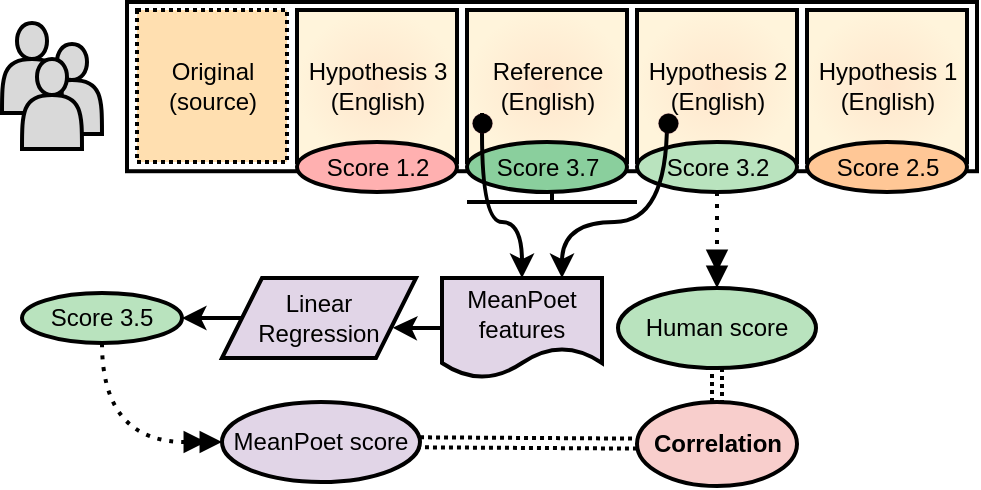 <mxfile version="20.2.3" type="device"><diagram id="Ui66EdKXlqYHoJ0AfhEl" name="Page-1"><mxGraphModel dx="982" dy="431" grid="1" gridSize="10" guides="1" tooltips="1" connect="1" arrows="1" fold="1" page="1" pageScale="1" pageWidth="850" pageHeight="1100" math="0" shadow="0"><root><mxCell id="0"/><mxCell id="1" parent="0"/><mxCell id="_foDMwzylxgziTmMKVXa-30" style="edgeStyle=none;shape=link;rounded=0;orthogonalLoop=1;jettySize=auto;html=1;dashed=1;strokeWidth=2;dashPattern=1 1;" edge="1" parent="1" source="_foDMwzylxgziTmMKVXa-3" target="_foDMwzylxgziTmMKVXa-28"><mxGeometry relative="1" as="geometry"/></mxCell><mxCell id="_foDMwzylxgziTmMKVXa-3" value="Human score" style="ellipse;whiteSpace=wrap;html=1;strokeWidth=2;fillColor=#B9E3BE;strokeColor=#000000;" vertex="1" parent="1"><mxGeometry x="638" y="233" width="99" height="40" as="geometry"/></mxCell><mxCell id="_foDMwzylxgziTmMKVXa-12" value="MeanPoet&lt;br&gt;features" style="shape=document;whiteSpace=wrap;html=1;boundedLbl=1;strokeColor=#000000;strokeWidth=2;fillColor=#e1d5e7;" vertex="1" parent="1"><mxGeometry x="550" y="228" width="80" height="50" as="geometry"/></mxCell><mxCell id="_foDMwzylxgziTmMKVXa-29" style="rounded=0;orthogonalLoop=1;jettySize=auto;html=1;dashed=1;strokeWidth=2;shape=link;dashPattern=1 1;" edge="1" parent="1" source="_foDMwzylxgziTmMKVXa-15" target="_foDMwzylxgziTmMKVXa-28"><mxGeometry relative="1" as="geometry"/></mxCell><mxCell id="_foDMwzylxgziTmMKVXa-15" value="MeanPoet score" style="ellipse;whiteSpace=wrap;html=1;strokeWidth=2;fillColor=#e1d5e7;strokeColor=#000000;fontStyle=0" vertex="1" parent="1"><mxGeometry x="440" y="290" width="99" height="40" as="geometry"/></mxCell><mxCell id="_foDMwzylxgziTmMKVXa-89" style="edgeStyle=orthogonalEdgeStyle;curved=1;rounded=0;orthogonalLoop=1;jettySize=auto;html=1;entryX=1;entryY=0.5;entryDx=0;entryDy=0;endArrow=classic;endFill=1;strokeWidth=2;" edge="1" parent="1" source="_foDMwzylxgziTmMKVXa-16" target="_foDMwzylxgziTmMKVXa-86"><mxGeometry relative="1" as="geometry"/></mxCell><mxCell id="_foDMwzylxgziTmMKVXa-16" value="Linear&lt;br&gt;Regression" style="shape=parallelogram;perimeter=parallelogramPerimeter;whiteSpace=wrap;html=1;fixedSize=1;strokeColor=#000000;strokeWidth=2;fillColor=#e1d5e7;" vertex="1" parent="1"><mxGeometry x="440" y="228" width="97" height="40" as="geometry"/></mxCell><mxCell id="_foDMwzylxgziTmMKVXa-28" value="&lt;b&gt;Correlation&lt;/b&gt;" style="ellipse;whiteSpace=wrap;html=1;strokeColor=#000000;strokeWidth=2;fillColor=#f8cecc;" vertex="1" parent="1"><mxGeometry x="647.5" y="290" width="80" height="42" as="geometry"/></mxCell><mxCell id="_foDMwzylxgziTmMKVXa-73" style="edgeStyle=none;rounded=0;orthogonalLoop=1;jettySize=auto;html=1;entryX=0.5;entryY=0;entryDx=0;entryDy=0;strokeWidth=2;exitX=0.5;exitY=1;exitDx=0;exitDy=0;endArrow=doubleBlock;endFill=1;dashed=1;dashPattern=1 2;" edge="1" parent="1" source="_foDMwzylxgziTmMKVXa-71" target="_foDMwzylxgziTmMKVXa-3"><mxGeometry relative="1" as="geometry"/></mxCell><mxCell id="_foDMwzylxgziTmMKVXa-74" value="" style="group" vertex="1" connectable="0" parent="1"><mxGeometry x="330" y="100.5" width="50" height="63" as="geometry"/></mxCell><mxCell id="_foDMwzylxgziTmMKVXa-32" value="" style="shape=actor;whiteSpace=wrap;html=1;strokeColor=#000000;strokeWidth=2;fillColor=#D9D9D9;" vertex="1" parent="_foDMwzylxgziTmMKVXa-74"><mxGeometry x="20" y="10.5" width="30" height="45" as="geometry"/></mxCell><mxCell id="_foDMwzylxgziTmMKVXa-33" value="" style="shape=actor;whiteSpace=wrap;html=1;strokeColor=#000000;strokeWidth=2;fillColor=#D9D9D9;" vertex="1" parent="_foDMwzylxgziTmMKVXa-74"><mxGeometry width="30" height="45" as="geometry"/></mxCell><mxCell id="_foDMwzylxgziTmMKVXa-34" value="" style="shape=actor;whiteSpace=wrap;html=1;strokeColor=#000000;strokeWidth=2;fillColor=#D9D9D9;" vertex="1" parent="_foDMwzylxgziTmMKVXa-74"><mxGeometry x="10" y="18" width="30" height="45" as="geometry"/></mxCell><mxCell id="_foDMwzylxgziTmMKVXa-36" value="" style="html=1;verticalLabelPosition=bottom;align=center;labelBackgroundColor=#ffffff;verticalAlign=top;strokeWidth=2;strokeColor=#000000;shadow=0;dashed=0;shape=mxgraph.ios7.icons.monitor;fillColor=#FFFFFF;" vertex="1" parent="1"><mxGeometry x="392.5" y="90" width="425" height="100" as="geometry"/></mxCell><mxCell id="_foDMwzylxgziTmMKVXa-52" value="Original&lt;br&gt;(source)" style="rounded=0;whiteSpace=wrap;html=1;strokeWidth=2;fillColor=#FFDFB0;strokeColor=#000000;fillStyle=auto;fontStyle=0;gradientColor=none;gradientDirection=south;dashed=1;dashPattern=1 1;" vertex="1" parent="1"><mxGeometry x="397.5" y="94" width="75" height="76" as="geometry"/></mxCell><mxCell id="_foDMwzylxgziTmMKVXa-54" value="Hypothesis 3&lt;br&gt;(English)" style="rounded=0;whiteSpace=wrap;html=1;strokeWidth=2;fillColor=#FFE6CC;strokeColor=#000000;fillStyle=solid;fontStyle=0;gradientColor=#FFF4DB;gradientDirection=radial;" vertex="1" parent="1"><mxGeometry x="477.5" y="94" width="80" height="76" as="geometry"/></mxCell><mxCell id="_foDMwzylxgziTmMKVXa-55" value="Reference&lt;br&gt;(English)" style="rounded=0;whiteSpace=wrap;html=1;strokeWidth=2;fillColor=#FFE6CC;strokeColor=#000000;fillStyle=solid;fontStyle=0;gradientColor=#FFF4DB;gradientDirection=radial;" vertex="1" parent="1"><mxGeometry x="562.5" y="94" width="80" height="76" as="geometry"/></mxCell><mxCell id="_foDMwzylxgziTmMKVXa-56" value="Hypothesis 2&lt;br&gt;(English)" style="rounded=0;whiteSpace=wrap;html=1;strokeWidth=2;fillColor=#FFE6CC;strokeColor=#000000;fillStyle=solid;fontStyle=0;gradientColor=#FFF4DB;gradientDirection=radial;" vertex="1" parent="1"><mxGeometry x="647.5" y="94" width="80" height="76" as="geometry"/></mxCell><mxCell id="_foDMwzylxgziTmMKVXa-57" value="Hypothesis 1&lt;br&gt;(English)" style="rounded=0;whiteSpace=wrap;html=1;strokeWidth=2;fillColor=#FFE6CC;strokeColor=#000000;fillStyle=solid;fontStyle=0;gradientColor=#FFF4DB;gradientDirection=radial;" vertex="1" parent="1"><mxGeometry x="732.5" y="94" width="80" height="76" as="geometry"/></mxCell><mxCell id="_foDMwzylxgziTmMKVXa-59" value="Score 1.2" style="ellipse;whiteSpace=wrap;html=1;strokeWidth=2;fillColor=#FFB0B0;strokeColor=#000000;" vertex="1" parent="1"><mxGeometry x="477.5" y="160" width="80" height="25" as="geometry"/></mxCell><mxCell id="_foDMwzylxgziTmMKVXa-60" value="Score 3.7" style="ellipse;whiteSpace=wrap;html=1;strokeWidth=2;fillColor=#8ACF9D;strokeColor=#000000;" vertex="1" parent="1"><mxGeometry x="562.5" y="160" width="80" height="25" as="geometry"/></mxCell><mxCell id="_foDMwzylxgziTmMKVXa-71" value="Score 3.2" style="ellipse;whiteSpace=wrap;html=1;strokeWidth=2;fillColor=#B9E3BE;strokeColor=#000000;" vertex="1" parent="1"><mxGeometry x="647.5" y="160" width="80" height="25" as="geometry"/></mxCell><mxCell id="_foDMwzylxgziTmMKVXa-72" value="Score 2.5" style="ellipse;whiteSpace=wrap;html=1;strokeWidth=2;fillColor=#FFC796;strokeColor=#000000;" vertex="1" parent="1"><mxGeometry x="732.5" y="160" width="80" height="25" as="geometry"/></mxCell><mxCell id="_foDMwzylxgziTmMKVXa-77" value="" style="endArrow=classic;html=1;rounded=0;strokeWidth=2;curved=1;entryX=0.5;entryY=0;entryDx=0;entryDy=0;edgeStyle=orthogonalEdgeStyle;startArrow=none;" edge="1" parent="1" source="_foDMwzylxgziTmMKVXa-79" target="_foDMwzylxgziTmMKVXa-12"><mxGeometry width="50" height="50" relative="1" as="geometry"><mxPoint x="572.5" y="150.029" as="sourcePoint"/><mxPoint x="470" y="228" as="targetPoint"/><Array as="points"><mxPoint x="570" y="150"/><mxPoint x="570" y="200"/><mxPoint x="590" y="200"/></Array></mxGeometry></mxCell><mxCell id="_foDMwzylxgziTmMKVXa-78" value="" style="endArrow=classic;html=1;rounded=0;strokeWidth=2;curved=1;entryX=0.75;entryY=0;entryDx=0;entryDy=0;edgeStyle=orthogonalEdgeStyle;" edge="1" parent="1" target="_foDMwzylxgziTmMKVXa-12"><mxGeometry width="50" height="50" relative="1" as="geometry"><mxPoint x="662.5" y="150.029" as="sourcePoint"/><mxPoint x="680" y="228" as="targetPoint"/><Array as="points"><mxPoint x="663" y="200"/><mxPoint x="610" y="200"/></Array></mxGeometry></mxCell><mxCell id="_foDMwzylxgziTmMKVXa-79" value="" style="ellipse;whiteSpace=wrap;html=1;comic=0;fillStyle=solid;strokeColor=#660033;strokeWidth=0.1;fillColor=#000000;gradientColor=none;gradientDirection=radial;" vertex="1" parent="1"><mxGeometry x="565" y="145.5" width="10" height="10" as="geometry"/></mxCell><mxCell id="_foDMwzylxgziTmMKVXa-80" value="" style="endArrow=none;html=1;rounded=0;strokeWidth=2;curved=1;entryX=0.5;entryY=0;entryDx=0;entryDy=0;edgeStyle=orthogonalEdgeStyle;" edge="1" parent="1" target="_foDMwzylxgziTmMKVXa-79"><mxGeometry width="50" height="50" relative="1" as="geometry"><mxPoint x="572.5" y="150.029" as="sourcePoint"/><mxPoint x="590" y="228" as="targetPoint"/><Array as="points"/></mxGeometry></mxCell><mxCell id="_foDMwzylxgziTmMKVXa-81" value="" style="ellipse;whiteSpace=wrap;html=1;comic=0;fillStyle=solid;strokeColor=#660033;strokeWidth=0.1;fillColor=#000000;gradientColor=none;gradientDirection=radial;" vertex="1" parent="1"><mxGeometry x="658" y="145.5" width="10" height="10" as="geometry"/></mxCell><mxCell id="_foDMwzylxgziTmMKVXa-84" style="edgeStyle=orthogonalEdgeStyle;curved=1;rounded=0;orthogonalLoop=1;jettySize=auto;html=1;entryX=0.88;entryY=0.622;entryDx=0;entryDy=0;strokeWidth=2;entryPerimeter=0;" edge="1" parent="1" source="_foDMwzylxgziTmMKVXa-12" target="_foDMwzylxgziTmMKVXa-16"><mxGeometry relative="1" as="geometry"/></mxCell><mxCell id="_foDMwzylxgziTmMKVXa-87" style="edgeStyle=orthogonalEdgeStyle;curved=1;rounded=0;orthogonalLoop=1;jettySize=auto;html=1;entryX=0;entryY=0.5;entryDx=0;entryDy=0;endArrow=doubleBlock;endFill=1;strokeWidth=2;dashed=1;dashPattern=1 2;" edge="1" parent="1" source="_foDMwzylxgziTmMKVXa-86" target="_foDMwzylxgziTmMKVXa-15"><mxGeometry relative="1" as="geometry"><Array as="points"><mxPoint x="380" y="310"/></Array></mxGeometry></mxCell><mxCell id="_foDMwzylxgziTmMKVXa-86" value="Score 3.5" style="ellipse;whiteSpace=wrap;html=1;strokeWidth=2;fillColor=#B9E3BE;strokeColor=#000000;" vertex="1" parent="1"><mxGeometry x="340" y="235.5" width="80" height="25" as="geometry"/></mxCell></root></mxGraphModel></diagram></mxfile>